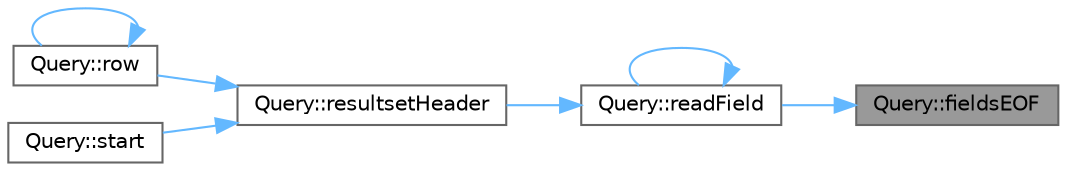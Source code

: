 digraph "Query::fieldsEOF"
{
 // INTERACTIVE_SVG=YES
 // LATEX_PDF_SIZE
  bgcolor="transparent";
  edge [fontname=Helvetica,fontsize=10,labelfontname=Helvetica,labelfontsize=10];
  node [fontname=Helvetica,fontsize=10,shape=box,height=0.2,width=0.4];
  rankdir="RL";
  Node1 [id="Node000001",label="Query::fieldsEOF",height=0.2,width=0.4,color="gray40", fillcolor="grey60", style="filled", fontcolor="black",tooltip=" "];
  Node1 -> Node2 [id="edge7_Node000001_Node000002",dir="back",color="steelblue1",style="solid",tooltip=" "];
  Node2 [id="Node000002",label="Query::readField",height=0.2,width=0.4,color="grey40", fillcolor="white", style="filled",URL="$d4/d6a/a00704_a832dcd25c306016f7c4795596f1d8e8f.html#a832dcd25c306016f7c4795596f1d8e8f",tooltip=" "];
  Node2 -> Node2 [id="edge8_Node000002_Node000002",dir="back",color="steelblue1",style="solid",tooltip=" "];
  Node2 -> Node3 [id="edge9_Node000002_Node000003",dir="back",color="steelblue1",style="solid",tooltip=" "];
  Node3 [id="Node000003",label="Query::resultsetHeader",height=0.2,width=0.4,color="grey40", fillcolor="white", style="filled",URL="$d4/d6a/a00704_af28752f213d2ad737bd8585a5a6a0067.html#af28752f213d2ad737bd8585a5a6a0067",tooltip=" "];
  Node3 -> Node4 [id="edge10_Node000003_Node000004",dir="back",color="steelblue1",style="solid",tooltip=" "];
  Node4 [id="Node000004",label="Query::row",height=0.2,width=0.4,color="grey40", fillcolor="white", style="filled",URL="$d4/d6a/a00704_a0a4d9abf80239c1d235f7e5896736f72.html#a0a4d9abf80239c1d235f7e5896736f72",tooltip=" "];
  Node4 -> Node4 [id="edge11_Node000004_Node000004",dir="back",color="steelblue1",style="solid",tooltip=" "];
  Node3 -> Node5 [id="edge12_Node000003_Node000005",dir="back",color="steelblue1",style="solid",tooltip=" "];
  Node5 [id="Node000005",label="Query::start",height=0.2,width=0.4,color="grey40", fillcolor="white", style="filled",URL="$d4/d6a/a00704_ae5707ab94b20a487b2d7df558af9410f.html#ae5707ab94b20a487b2d7df558af9410f",tooltip=" "];
}
